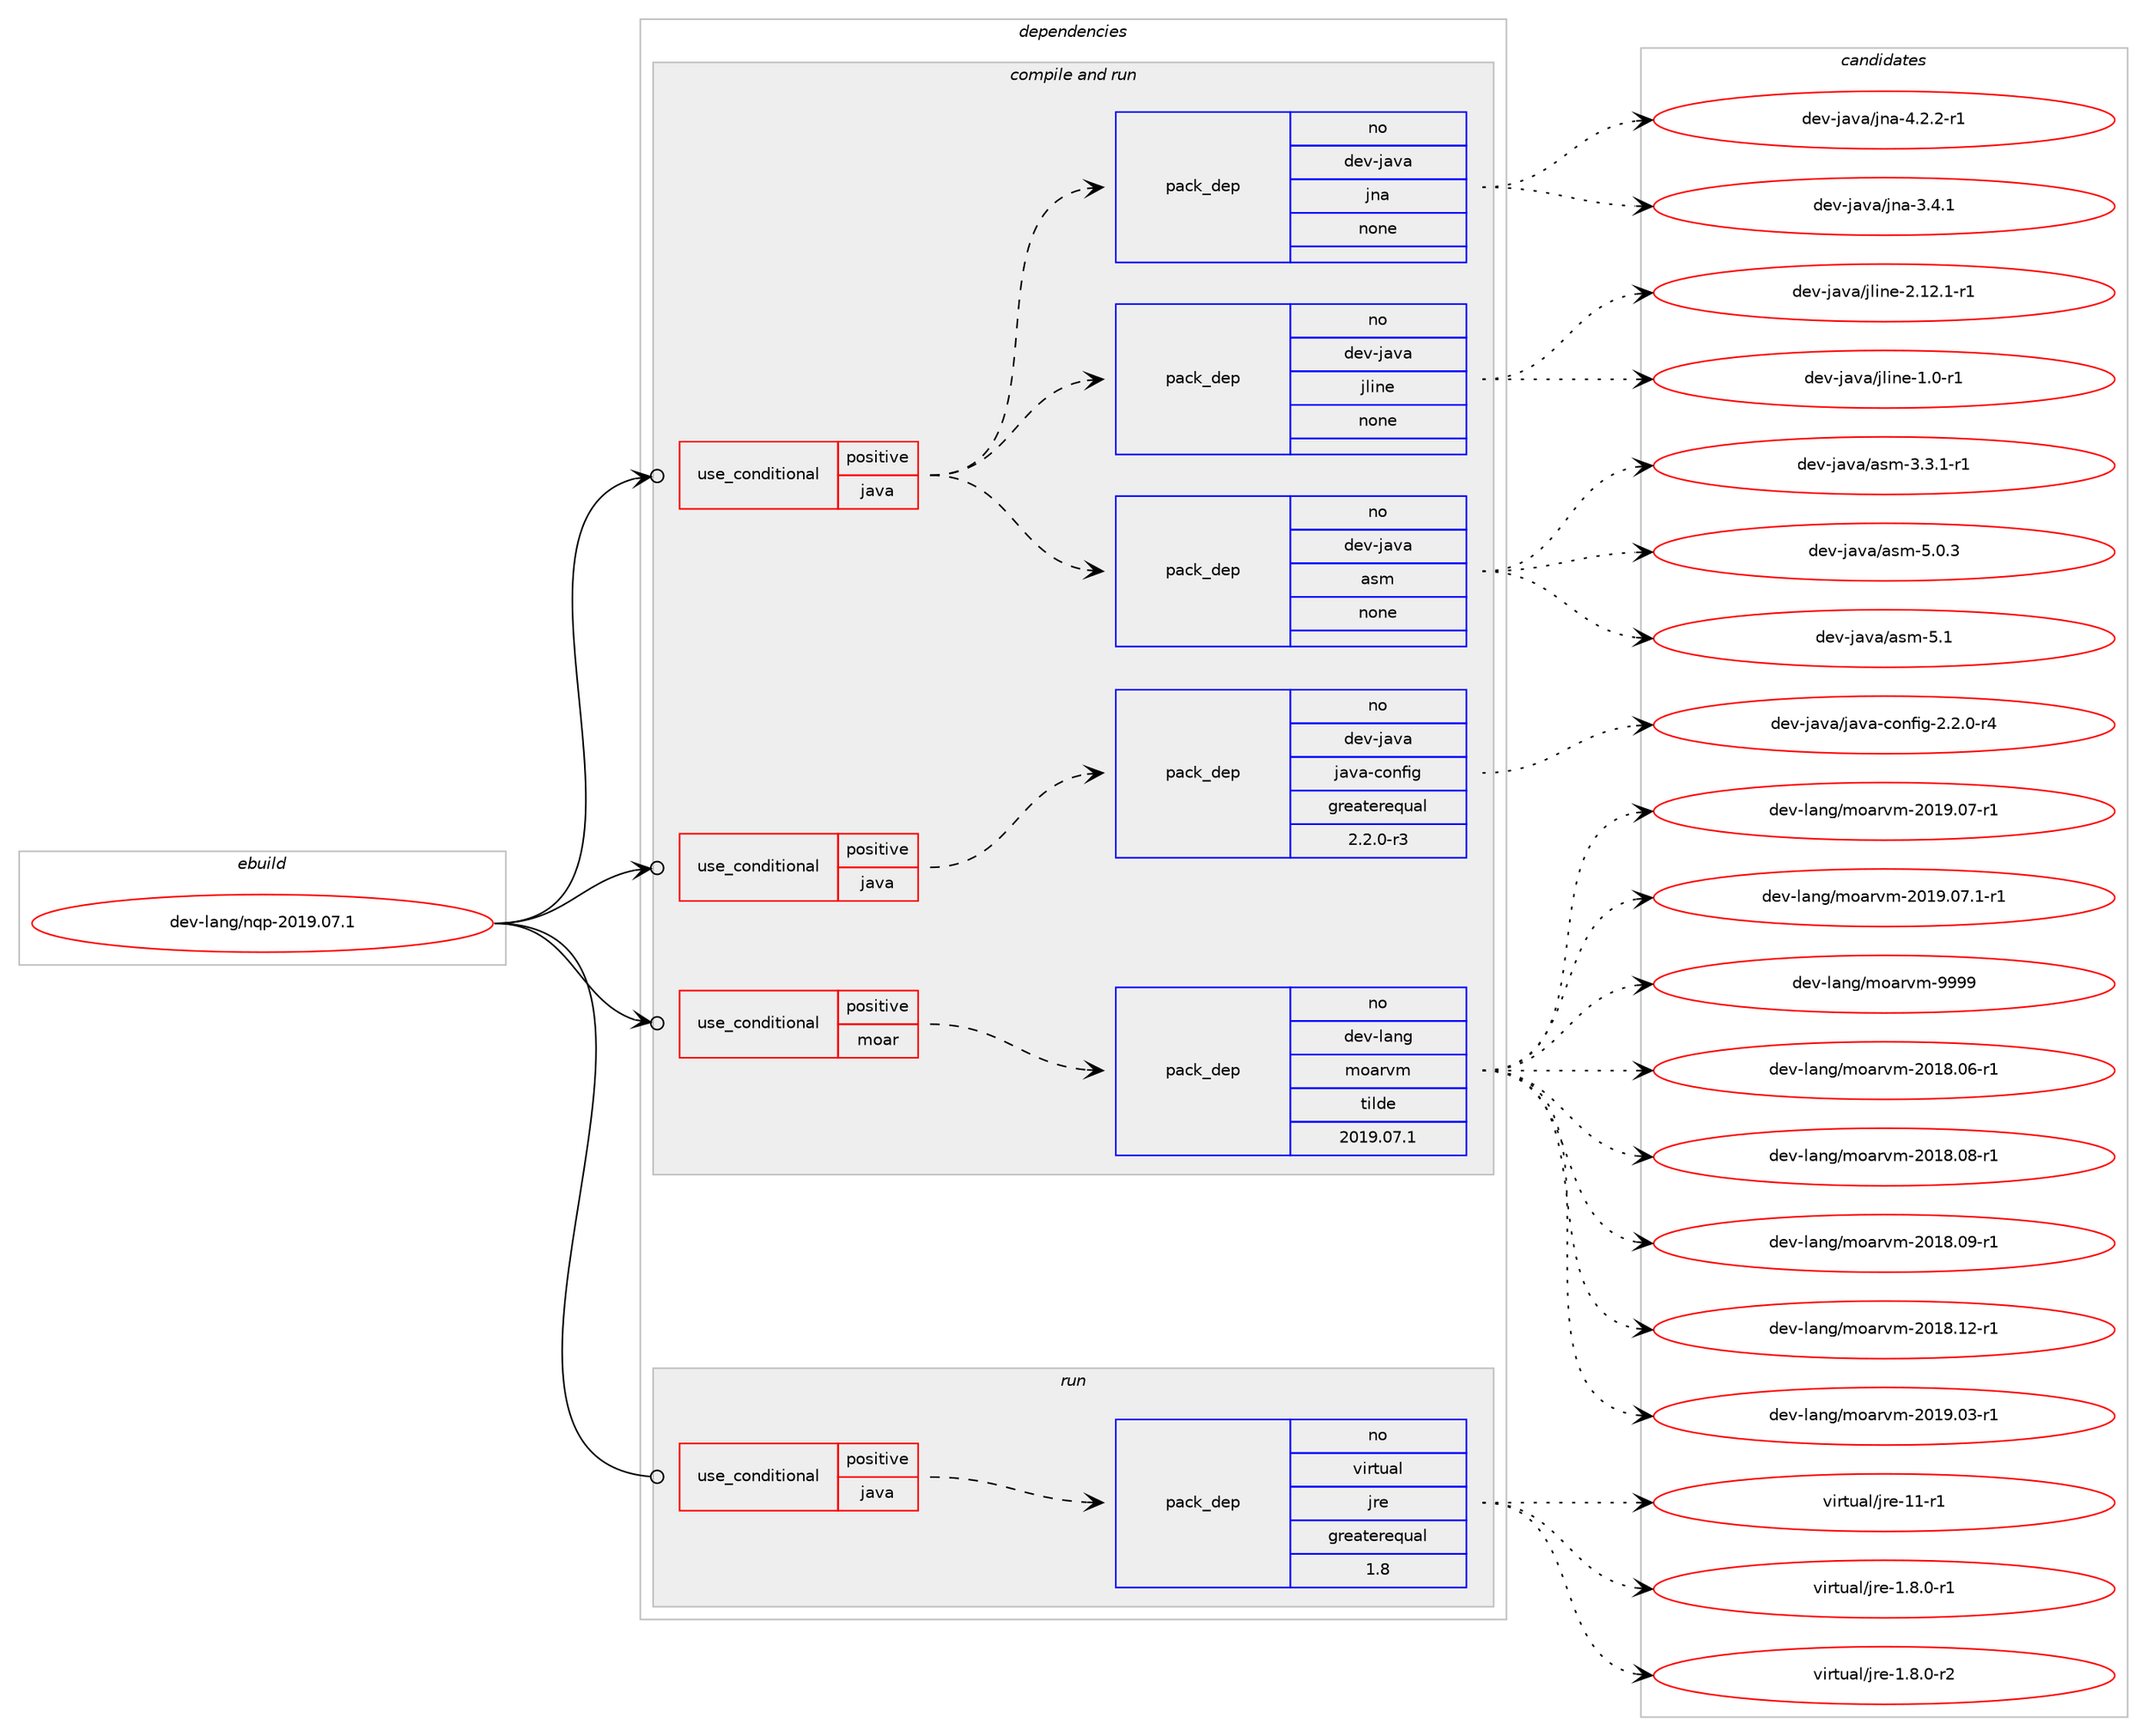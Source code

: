 digraph prolog {

# *************
# Graph options
# *************

newrank=true;
concentrate=true;
compound=true;
graph [rankdir=LR,fontname=Helvetica,fontsize=10,ranksep=1.5];#, ranksep=2.5, nodesep=0.2];
edge  [arrowhead=vee];
node  [fontname=Helvetica,fontsize=10];

# **********
# The ebuild
# **********

subgraph cluster_leftcol {
color=gray;
rank=same;
label=<<i>ebuild</i>>;
id [label="dev-lang/nqp-2019.07.1", color=red, width=4, href="../dev-lang/nqp-2019.07.1.svg"];
}

# ****************
# The dependencies
# ****************

subgraph cluster_midcol {
color=gray;
label=<<i>dependencies</i>>;
subgraph cluster_compile {
fillcolor="#eeeeee";
style=filled;
label=<<i>compile</i>>;
}
subgraph cluster_compileandrun {
fillcolor="#eeeeee";
style=filled;
label=<<i>compile and run</i>>;
subgraph cond130001 {
dependency559171 [label=<<TABLE BORDER="0" CELLBORDER="1" CELLSPACING="0" CELLPADDING="4"><TR><TD ROWSPAN="3" CELLPADDING="10">use_conditional</TD></TR><TR><TD>positive</TD></TR><TR><TD>java</TD></TR></TABLE>>, shape=none, color=red];
subgraph pack417929 {
dependency559172 [label=<<TABLE BORDER="0" CELLBORDER="1" CELLSPACING="0" CELLPADDING="4" WIDTH="220"><TR><TD ROWSPAN="6" CELLPADDING="30">pack_dep</TD></TR><TR><TD WIDTH="110">no</TD></TR><TR><TD>dev-java</TD></TR><TR><TD>asm</TD></TR><TR><TD>none</TD></TR><TR><TD></TD></TR></TABLE>>, shape=none, color=blue];
}
dependency559171:e -> dependency559172:w [weight=20,style="dashed",arrowhead="vee"];
subgraph pack417930 {
dependency559173 [label=<<TABLE BORDER="0" CELLBORDER="1" CELLSPACING="0" CELLPADDING="4" WIDTH="220"><TR><TD ROWSPAN="6" CELLPADDING="30">pack_dep</TD></TR><TR><TD WIDTH="110">no</TD></TR><TR><TD>dev-java</TD></TR><TR><TD>jline</TD></TR><TR><TD>none</TD></TR><TR><TD></TD></TR></TABLE>>, shape=none, color=blue];
}
dependency559171:e -> dependency559173:w [weight=20,style="dashed",arrowhead="vee"];
subgraph pack417931 {
dependency559174 [label=<<TABLE BORDER="0" CELLBORDER="1" CELLSPACING="0" CELLPADDING="4" WIDTH="220"><TR><TD ROWSPAN="6" CELLPADDING="30">pack_dep</TD></TR><TR><TD WIDTH="110">no</TD></TR><TR><TD>dev-java</TD></TR><TR><TD>jna</TD></TR><TR><TD>none</TD></TR><TR><TD></TD></TR></TABLE>>, shape=none, color=blue];
}
dependency559171:e -> dependency559174:w [weight=20,style="dashed",arrowhead="vee"];
}
id:e -> dependency559171:w [weight=20,style="solid",arrowhead="odotvee"];
subgraph cond130002 {
dependency559175 [label=<<TABLE BORDER="0" CELLBORDER="1" CELLSPACING="0" CELLPADDING="4"><TR><TD ROWSPAN="3" CELLPADDING="10">use_conditional</TD></TR><TR><TD>positive</TD></TR><TR><TD>java</TD></TR></TABLE>>, shape=none, color=red];
subgraph pack417932 {
dependency559176 [label=<<TABLE BORDER="0" CELLBORDER="1" CELLSPACING="0" CELLPADDING="4" WIDTH="220"><TR><TD ROWSPAN="6" CELLPADDING="30">pack_dep</TD></TR><TR><TD WIDTH="110">no</TD></TR><TR><TD>dev-java</TD></TR><TR><TD>java-config</TD></TR><TR><TD>greaterequal</TD></TR><TR><TD>2.2.0-r3</TD></TR></TABLE>>, shape=none, color=blue];
}
dependency559175:e -> dependency559176:w [weight=20,style="dashed",arrowhead="vee"];
}
id:e -> dependency559175:w [weight=20,style="solid",arrowhead="odotvee"];
subgraph cond130003 {
dependency559177 [label=<<TABLE BORDER="0" CELLBORDER="1" CELLSPACING="0" CELLPADDING="4"><TR><TD ROWSPAN="3" CELLPADDING="10">use_conditional</TD></TR><TR><TD>positive</TD></TR><TR><TD>moar</TD></TR></TABLE>>, shape=none, color=red];
subgraph pack417933 {
dependency559178 [label=<<TABLE BORDER="0" CELLBORDER="1" CELLSPACING="0" CELLPADDING="4" WIDTH="220"><TR><TD ROWSPAN="6" CELLPADDING="30">pack_dep</TD></TR><TR><TD WIDTH="110">no</TD></TR><TR><TD>dev-lang</TD></TR><TR><TD>moarvm</TD></TR><TR><TD>tilde</TD></TR><TR><TD>2019.07.1</TD></TR></TABLE>>, shape=none, color=blue];
}
dependency559177:e -> dependency559178:w [weight=20,style="dashed",arrowhead="vee"];
}
id:e -> dependency559177:w [weight=20,style="solid",arrowhead="odotvee"];
}
subgraph cluster_run {
fillcolor="#eeeeee";
style=filled;
label=<<i>run</i>>;
subgraph cond130004 {
dependency559179 [label=<<TABLE BORDER="0" CELLBORDER="1" CELLSPACING="0" CELLPADDING="4"><TR><TD ROWSPAN="3" CELLPADDING="10">use_conditional</TD></TR><TR><TD>positive</TD></TR><TR><TD>java</TD></TR></TABLE>>, shape=none, color=red];
subgraph pack417934 {
dependency559180 [label=<<TABLE BORDER="0" CELLBORDER="1" CELLSPACING="0" CELLPADDING="4" WIDTH="220"><TR><TD ROWSPAN="6" CELLPADDING="30">pack_dep</TD></TR><TR><TD WIDTH="110">no</TD></TR><TR><TD>virtual</TD></TR><TR><TD>jre</TD></TR><TR><TD>greaterequal</TD></TR><TR><TD>1.8</TD></TR></TABLE>>, shape=none, color=blue];
}
dependency559179:e -> dependency559180:w [weight=20,style="dashed",arrowhead="vee"];
}
id:e -> dependency559179:w [weight=20,style="solid",arrowhead="odot"];
}
}

# **************
# The candidates
# **************

subgraph cluster_choices {
rank=same;
color=gray;
label=<<i>candidates</i>>;

subgraph choice417929 {
color=black;
nodesep=1;
choice10010111845106971189747971151094551465146494511449 [label="dev-java/asm-3.3.1-r1", color=red, width=4,href="../dev-java/asm-3.3.1-r1.svg"];
choice1001011184510697118974797115109455346484651 [label="dev-java/asm-5.0.3", color=red, width=4,href="../dev-java/asm-5.0.3.svg"];
choice100101118451069711897479711510945534649 [label="dev-java/asm-5.1", color=red, width=4,href="../dev-java/asm-5.1.svg"];
dependency559172:e -> choice10010111845106971189747971151094551465146494511449:w [style=dotted,weight="100"];
dependency559172:e -> choice1001011184510697118974797115109455346484651:w [style=dotted,weight="100"];
dependency559172:e -> choice100101118451069711897479711510945534649:w [style=dotted,weight="100"];
}
subgraph choice417930 {
color=black;
nodesep=1;
choice10010111845106971189747106108105110101454946484511449 [label="dev-java/jline-1.0-r1", color=red, width=4,href="../dev-java/jline-1.0-r1.svg"];
choice10010111845106971189747106108105110101455046495046494511449 [label="dev-java/jline-2.12.1-r1", color=red, width=4,href="../dev-java/jline-2.12.1-r1.svg"];
dependency559173:e -> choice10010111845106971189747106108105110101454946484511449:w [style=dotted,weight="100"];
dependency559173:e -> choice10010111845106971189747106108105110101455046495046494511449:w [style=dotted,weight="100"];
}
subgraph choice417931 {
color=black;
nodesep=1;
choice1001011184510697118974710611097455146524649 [label="dev-java/jna-3.4.1", color=red, width=4,href="../dev-java/jna-3.4.1.svg"];
choice10010111845106971189747106110974552465046504511449 [label="dev-java/jna-4.2.2-r1", color=red, width=4,href="../dev-java/jna-4.2.2-r1.svg"];
dependency559174:e -> choice1001011184510697118974710611097455146524649:w [style=dotted,weight="100"];
dependency559174:e -> choice10010111845106971189747106110974552465046504511449:w [style=dotted,weight="100"];
}
subgraph choice417932 {
color=black;
nodesep=1;
choice10010111845106971189747106971189745991111101021051034550465046484511452 [label="dev-java/java-config-2.2.0-r4", color=red, width=4,href="../dev-java/java-config-2.2.0-r4.svg"];
dependency559176:e -> choice10010111845106971189747106971189745991111101021051034550465046484511452:w [style=dotted,weight="100"];
}
subgraph choice417933 {
color=black;
nodesep=1;
choice1001011184510897110103471091119711411810945504849564648544511449 [label="dev-lang/moarvm-2018.06-r1", color=red, width=4,href="../dev-lang/moarvm-2018.06-r1.svg"];
choice1001011184510897110103471091119711411810945504849564648564511449 [label="dev-lang/moarvm-2018.08-r1", color=red, width=4,href="../dev-lang/moarvm-2018.08-r1.svg"];
choice1001011184510897110103471091119711411810945504849564648574511449 [label="dev-lang/moarvm-2018.09-r1", color=red, width=4,href="../dev-lang/moarvm-2018.09-r1.svg"];
choice1001011184510897110103471091119711411810945504849564649504511449 [label="dev-lang/moarvm-2018.12-r1", color=red, width=4,href="../dev-lang/moarvm-2018.12-r1.svg"];
choice1001011184510897110103471091119711411810945504849574648514511449 [label="dev-lang/moarvm-2019.03-r1", color=red, width=4,href="../dev-lang/moarvm-2019.03-r1.svg"];
choice1001011184510897110103471091119711411810945504849574648554511449 [label="dev-lang/moarvm-2019.07-r1", color=red, width=4,href="../dev-lang/moarvm-2019.07-r1.svg"];
choice10010111845108971101034710911197114118109455048495746485546494511449 [label="dev-lang/moarvm-2019.07.1-r1", color=red, width=4,href="../dev-lang/moarvm-2019.07.1-r1.svg"];
choice100101118451089711010347109111971141181094557575757 [label="dev-lang/moarvm-9999", color=red, width=4,href="../dev-lang/moarvm-9999.svg"];
dependency559178:e -> choice1001011184510897110103471091119711411810945504849564648544511449:w [style=dotted,weight="100"];
dependency559178:e -> choice1001011184510897110103471091119711411810945504849564648564511449:w [style=dotted,weight="100"];
dependency559178:e -> choice1001011184510897110103471091119711411810945504849564648574511449:w [style=dotted,weight="100"];
dependency559178:e -> choice1001011184510897110103471091119711411810945504849564649504511449:w [style=dotted,weight="100"];
dependency559178:e -> choice1001011184510897110103471091119711411810945504849574648514511449:w [style=dotted,weight="100"];
dependency559178:e -> choice1001011184510897110103471091119711411810945504849574648554511449:w [style=dotted,weight="100"];
dependency559178:e -> choice10010111845108971101034710911197114118109455048495746485546494511449:w [style=dotted,weight="100"];
dependency559178:e -> choice100101118451089711010347109111971141181094557575757:w [style=dotted,weight="100"];
}
subgraph choice417934 {
color=black;
nodesep=1;
choice11810511411611797108471061141014549465646484511449 [label="virtual/jre-1.8.0-r1", color=red, width=4,href="../virtual/jre-1.8.0-r1.svg"];
choice11810511411611797108471061141014549465646484511450 [label="virtual/jre-1.8.0-r2", color=red, width=4,href="../virtual/jre-1.8.0-r2.svg"];
choice11810511411611797108471061141014549494511449 [label="virtual/jre-11-r1", color=red, width=4,href="../virtual/jre-11-r1.svg"];
dependency559180:e -> choice11810511411611797108471061141014549465646484511449:w [style=dotted,weight="100"];
dependency559180:e -> choice11810511411611797108471061141014549465646484511450:w [style=dotted,weight="100"];
dependency559180:e -> choice11810511411611797108471061141014549494511449:w [style=dotted,weight="100"];
}
}

}

